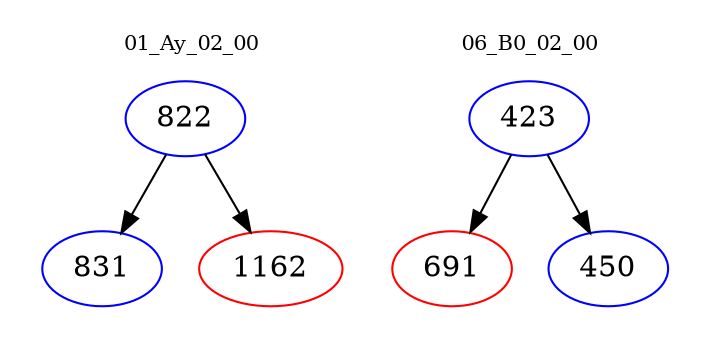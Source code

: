 digraph{
subgraph cluster_0 {
color = white
label = "01_Ay_02_00";
fontsize=10;
T0_822 [label="822", color="blue"]
T0_822 -> T0_831 [color="black"]
T0_831 [label="831", color="blue"]
T0_822 -> T0_1162 [color="black"]
T0_1162 [label="1162", color="red"]
}
subgraph cluster_1 {
color = white
label = "06_B0_02_00";
fontsize=10;
T1_423 [label="423", color="blue"]
T1_423 -> T1_691 [color="black"]
T1_691 [label="691", color="red"]
T1_423 -> T1_450 [color="black"]
T1_450 [label="450", color="blue"]
}
}
